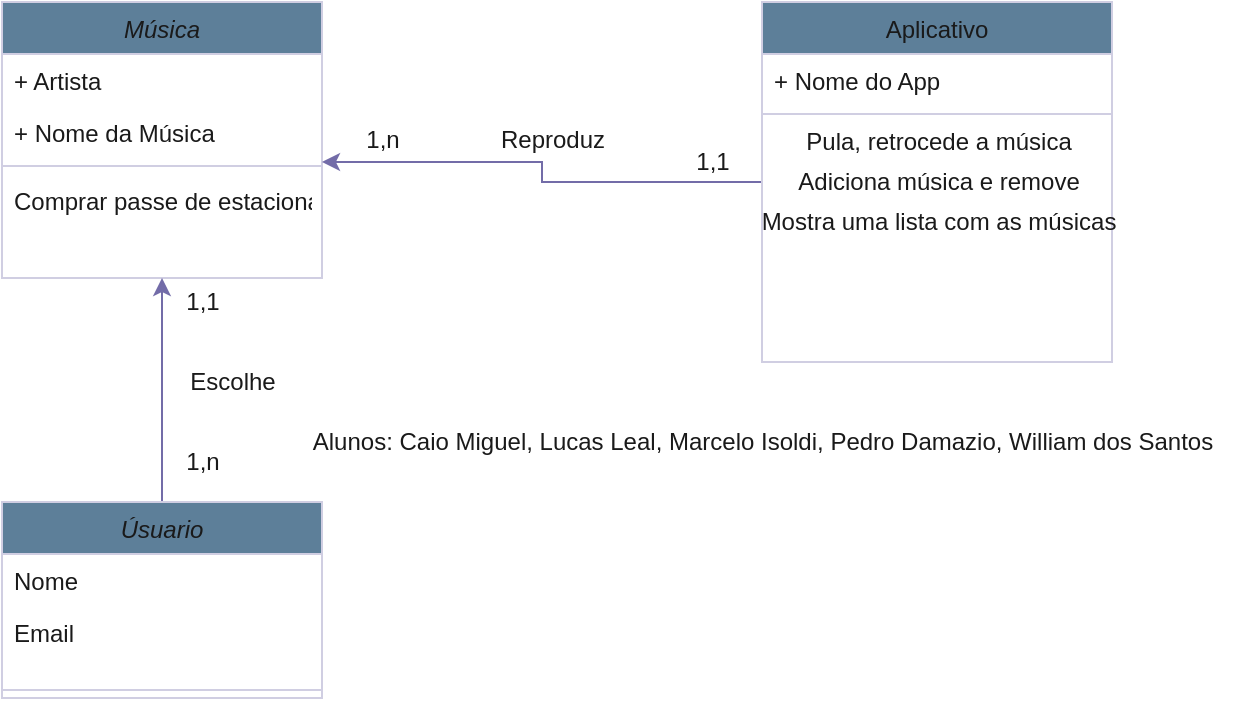 <mxfile version="14.6.12" type="google"><diagram id="C5RBs43oDa-KdzZeNtuy" name="Page-1"><mxGraphModel dx="868" dy="488" grid="1" gridSize="10" guides="1" tooltips="1" connect="1" arrows="1" fold="1" page="1" pageScale="1" pageWidth="827" pageHeight="1169" background="none" math="0" shadow="0"><root><mxCell id="WIyWlLk6GJQsqaUBKTNV-0"/><mxCell id="WIyWlLk6GJQsqaUBKTNV-1" parent="WIyWlLk6GJQsqaUBKTNV-0"/><mxCell id="zkfFHV4jXpPFQw0GAbJ--0" value="Música" style="swimlane;fontStyle=2;align=center;verticalAlign=top;childLayout=stackLayout;horizontal=1;startSize=26;horizontalStack=0;resizeParent=1;resizeLast=0;collapsible=1;marginBottom=0;rounded=0;shadow=0;strokeWidth=1;fillColor=#5D7F99;strokeColor=#D0CEE2;fontColor=#1A1A1A;" parent="WIyWlLk6GJQsqaUBKTNV-1" vertex="1"><mxGeometry x="230" y="130" width="160" height="138" as="geometry"><mxRectangle x="230" y="140" width="160" height="26" as="alternateBounds"/></mxGeometry></mxCell><mxCell id="zkfFHV4jXpPFQw0GAbJ--1" value="+ Artista" style="text;align=left;verticalAlign=top;spacingLeft=4;spacingRight=4;overflow=hidden;rotatable=0;points=[[0,0.5],[1,0.5]];portConstraint=eastwest;fontColor=#1A1A1A;" parent="zkfFHV4jXpPFQw0GAbJ--0" vertex="1"><mxGeometry y="26" width="160" height="26" as="geometry"/></mxCell><mxCell id="zkfFHV4jXpPFQw0GAbJ--2" value="+ Nome da Música" style="text;align=left;verticalAlign=top;spacingLeft=4;spacingRight=4;overflow=hidden;rotatable=0;points=[[0,0.5],[1,0.5]];portConstraint=eastwest;rounded=0;shadow=0;html=0;fontColor=#1A1A1A;" parent="zkfFHV4jXpPFQw0GAbJ--0" vertex="1"><mxGeometry y="52" width="160" height="26" as="geometry"/></mxCell><mxCell id="zkfFHV4jXpPFQw0GAbJ--4" value="" style="line;html=1;strokeWidth=1;align=left;verticalAlign=middle;spacingTop=-1;spacingLeft=3;spacingRight=3;rotatable=0;labelPosition=right;points=[];portConstraint=eastwest;fillColor=#5D7F99;strokeColor=#D0CEE2;fontColor=#1A1A1A;" parent="zkfFHV4jXpPFQw0GAbJ--0" vertex="1"><mxGeometry y="78" width="160" height="8" as="geometry"/></mxCell><mxCell id="zkfFHV4jXpPFQw0GAbJ--5" value="Comprar passe de estacionamento" style="text;align=left;verticalAlign=top;spacingLeft=4;spacingRight=4;overflow=hidden;rotatable=0;points=[[0,0.5],[1,0.5]];portConstraint=eastwest;fontColor=#1A1A1A;" parent="zkfFHV4jXpPFQw0GAbJ--0" vertex="1"><mxGeometry y="86" width="160" height="26" as="geometry"/></mxCell><mxCell id="DEeyINAzq1VIMZxxqL9C-12" style="edgeStyle=orthogonalEdgeStyle;rounded=0;orthogonalLoop=1;jettySize=auto;html=1;entryX=1;entryY=1.077;entryDx=0;entryDy=0;entryPerimeter=0;strokeColor=#736CA8;fontColor=#1A1A1A;" edge="1" parent="WIyWlLk6GJQsqaUBKTNV-1" source="zkfFHV4jXpPFQw0GAbJ--17" target="zkfFHV4jXpPFQw0GAbJ--2"><mxGeometry relative="1" as="geometry"/></mxCell><mxCell id="zkfFHV4jXpPFQw0GAbJ--17" value="Aplicativo" style="swimlane;fontStyle=0;align=center;verticalAlign=top;childLayout=stackLayout;horizontal=1;startSize=26;horizontalStack=0;resizeParent=1;resizeLast=0;collapsible=1;marginBottom=0;rounded=0;shadow=0;strokeWidth=1;fillColor=#5D7F99;strokeColor=#D0CEE2;fontColor=#1A1A1A;" parent="WIyWlLk6GJQsqaUBKTNV-1" vertex="1"><mxGeometry x="610" y="130" width="175" height="180" as="geometry"><mxRectangle x="550" y="140" width="160" height="26" as="alternateBounds"/></mxGeometry></mxCell><mxCell id="zkfFHV4jXpPFQw0GAbJ--18" value="+ Nome do App" style="text;align=left;verticalAlign=top;spacingLeft=4;spacingRight=4;overflow=hidden;rotatable=0;points=[[0,0.5],[1,0.5]];portConstraint=eastwest;fontColor=#1A1A1A;" parent="zkfFHV4jXpPFQw0GAbJ--17" vertex="1"><mxGeometry y="26" width="175" height="26" as="geometry"/></mxCell><mxCell id="zkfFHV4jXpPFQw0GAbJ--23" value="" style="line;html=1;strokeWidth=1;align=left;verticalAlign=middle;spacingTop=-1;spacingLeft=3;spacingRight=3;rotatable=0;labelPosition=right;points=[];portConstraint=eastwest;fillColor=#5D7F99;strokeColor=#D0CEE2;fontColor=#1A1A1A;" parent="zkfFHV4jXpPFQw0GAbJ--17" vertex="1"><mxGeometry y="52" width="175" height="8" as="geometry"/></mxCell><mxCell id="DEeyINAzq1VIMZxxqL9C-9" value="&lt;font style=&quot;vertical-align: inherit&quot;&gt;&lt;font style=&quot;vertical-align: inherit&quot;&gt;&lt;font style=&quot;vertical-align: inherit&quot;&gt;&lt;font style=&quot;vertical-align: inherit&quot;&gt;Pula, retrocede a música&lt;/font&gt;&lt;/font&gt;&lt;/font&gt;&lt;/font&gt;" style="text;html=1;align=center;verticalAlign=middle;resizable=0;points=[];autosize=1;strokeColor=none;fontColor=#1A1A1A;" vertex="1" parent="zkfFHV4jXpPFQw0GAbJ--17"><mxGeometry y="60" width="175" height="20" as="geometry"/></mxCell><mxCell id="DEeyINAzq1VIMZxxqL9C-10" value="&lt;font style=&quot;vertical-align: inherit&quot;&gt;&lt;font style=&quot;vertical-align: inherit&quot;&gt;&lt;font style=&quot;vertical-align: inherit&quot;&gt;&lt;font style=&quot;vertical-align: inherit&quot;&gt;&lt;font style=&quot;vertical-align: inherit&quot;&gt;&lt;font style=&quot;vertical-align: inherit&quot;&gt;&lt;font style=&quot;vertical-align: inherit&quot;&gt;&lt;font style=&quot;vertical-align: inherit&quot;&gt;Adiciona música e remove&lt;/font&gt;&lt;/font&gt;&lt;/font&gt;&lt;/font&gt;&lt;/font&gt;&lt;/font&gt;&lt;/font&gt;&lt;/font&gt;" style="text;html=1;align=center;verticalAlign=middle;resizable=0;points=[];autosize=1;strokeColor=none;fontColor=#1A1A1A;" vertex="1" parent="zkfFHV4jXpPFQw0GAbJ--17"><mxGeometry y="80" width="175" height="20" as="geometry"/></mxCell><mxCell id="DEeyINAzq1VIMZxxqL9C-11" value="&lt;font style=&quot;vertical-align: inherit&quot;&gt;&lt;font style=&quot;vertical-align: inherit&quot;&gt;&lt;font style=&quot;vertical-align: inherit&quot;&gt;&lt;font style=&quot;vertical-align: inherit&quot;&gt;Mostra uma lista com as músicas&lt;br&gt;&lt;/font&gt;&lt;/font&gt;&lt;/font&gt;&lt;/font&gt;" style="text;html=1;align=center;verticalAlign=middle;resizable=0;points=[];autosize=1;strokeColor=none;fontColor=#1A1A1A;" vertex="1" parent="zkfFHV4jXpPFQw0GAbJ--17"><mxGeometry y="100" width="175" height="20" as="geometry"/></mxCell><mxCell id="DEeyINAzq1VIMZxxqL9C-13" value="&lt;font style=&quot;vertical-align: inherit&quot;&gt;&lt;font style=&quot;vertical-align: inherit&quot;&gt;1,1&lt;/font&gt;&lt;/font&gt;" style="text;html=1;align=center;verticalAlign=middle;resizable=0;points=[];autosize=1;strokeColor=none;fontColor=#1A1A1A;" vertex="1" parent="WIyWlLk6GJQsqaUBKTNV-1"><mxGeometry x="570" y="200" width="30" height="20" as="geometry"/></mxCell><mxCell id="DEeyINAzq1VIMZxxqL9C-14" value="&lt;font style=&quot;vertical-align: inherit&quot;&gt;&lt;font style=&quot;vertical-align: inherit&quot;&gt;Reproduz&lt;/font&gt;&lt;/font&gt;" style="text;html=1;align=center;verticalAlign=middle;resizable=0;points=[];autosize=1;strokeColor=none;fontColor=#1A1A1A;" vertex="1" parent="WIyWlLk6GJQsqaUBKTNV-1"><mxGeometry x="470" y="189" width="70" height="20" as="geometry"/></mxCell><mxCell id="DEeyINAzq1VIMZxxqL9C-15" value="&lt;font style=&quot;vertical-align: inherit&quot;&gt;&lt;font style=&quot;vertical-align: inherit&quot;&gt;&lt;font style=&quot;vertical-align: inherit&quot;&gt;&lt;font style=&quot;vertical-align: inherit&quot;&gt;1,n&lt;/font&gt;&lt;/font&gt;&lt;/font&gt;&lt;/font&gt;" style="text;html=1;align=center;verticalAlign=middle;resizable=0;points=[];autosize=1;strokeColor=none;fontColor=#1A1A1A;" vertex="1" parent="WIyWlLk6GJQsqaUBKTNV-1"><mxGeometry x="405" y="189" width="30" height="20" as="geometry"/></mxCell><mxCell id="DEeyINAzq1VIMZxxqL9C-17" value="&lt;font style=&quot;vertical-align: inherit&quot;&gt;&lt;font style=&quot;vertical-align: inherit&quot;&gt;1,n&lt;/font&gt;&lt;/font&gt;" style="text;html=1;align=center;verticalAlign=middle;resizable=0;points=[];autosize=1;strokeColor=none;fontColor=#1A1A1A;" vertex="1" parent="WIyWlLk6GJQsqaUBKTNV-1"><mxGeometry x="315" y="350" width="30" height="20" as="geometry"/></mxCell><mxCell id="DEeyINAzq1VIMZxxqL9C-18" value="&lt;font style=&quot;vertical-align: inherit&quot;&gt;&lt;font style=&quot;vertical-align: inherit&quot;&gt;1,1&lt;/font&gt;&lt;/font&gt;" style="text;html=1;align=center;verticalAlign=middle;resizable=0;points=[];autosize=1;strokeColor=none;fontColor=#1A1A1A;" vertex="1" parent="WIyWlLk6GJQsqaUBKTNV-1"><mxGeometry x="315" y="270" width="30" height="20" as="geometry"/></mxCell><mxCell id="DEeyINAzq1VIMZxxqL9C-19" value="&lt;font style=&quot;vertical-align: inherit&quot;&gt;&lt;font style=&quot;vertical-align: inherit&quot;&gt;Escolhe&lt;/font&gt;&lt;/font&gt;" style="text;html=1;align=center;verticalAlign=middle;resizable=0;points=[];autosize=1;strokeColor=none;fontColor=#1A1A1A;" vertex="1" parent="WIyWlLk6GJQsqaUBKTNV-1"><mxGeometry x="315" y="310" width="60" height="20" as="geometry"/></mxCell><mxCell id="DEeyINAzq1VIMZxxqL9C-25" style="edgeStyle=orthogonalEdgeStyle;rounded=0;orthogonalLoop=1;jettySize=auto;html=1;exitX=0.5;exitY=0;exitDx=0;exitDy=0;entryX=0.5;entryY=1;entryDx=0;entryDy=0;strokeColor=#736CA8;fontColor=#1A1A1A;" edge="1" parent="WIyWlLk6GJQsqaUBKTNV-1" source="DEeyINAzq1VIMZxxqL9C-20" target="zkfFHV4jXpPFQw0GAbJ--0"><mxGeometry relative="1" as="geometry"/></mxCell><mxCell id="DEeyINAzq1VIMZxxqL9C-20" value="Úsuario" style="swimlane;fontStyle=2;align=center;verticalAlign=top;childLayout=stackLayout;horizontal=1;startSize=26;horizontalStack=0;resizeParent=1;resizeLast=0;collapsible=1;marginBottom=0;rounded=0;shadow=0;strokeWidth=1;fillColor=#5D7F99;strokeColor=#D0CEE2;fontColor=#1A1A1A;" vertex="1" parent="WIyWlLk6GJQsqaUBKTNV-1"><mxGeometry x="230" y="380" width="160" height="98" as="geometry"><mxRectangle x="230" y="140" width="160" height="26" as="alternateBounds"/></mxGeometry></mxCell><mxCell id="DEeyINAzq1VIMZxxqL9C-21" value="Nome" style="text;align=left;verticalAlign=top;spacingLeft=4;spacingRight=4;overflow=hidden;rotatable=0;points=[[0,0.5],[1,0.5]];portConstraint=eastwest;fontColor=#1A1A1A;" vertex="1" parent="DEeyINAzq1VIMZxxqL9C-20"><mxGeometry y="26" width="160" height="26" as="geometry"/></mxCell><mxCell id="DEeyINAzq1VIMZxxqL9C-22" value="Email" style="text;align=left;verticalAlign=top;spacingLeft=4;spacingRight=4;overflow=hidden;rotatable=0;points=[[0,0.5],[1,0.5]];portConstraint=eastwest;rounded=0;shadow=0;html=0;fontColor=#1A1A1A;" vertex="1" parent="DEeyINAzq1VIMZxxqL9C-20"><mxGeometry y="52" width="160" height="38" as="geometry"/></mxCell><mxCell id="DEeyINAzq1VIMZxxqL9C-23" value="" style="line;html=1;strokeWidth=1;align=left;verticalAlign=middle;spacingTop=-1;spacingLeft=3;spacingRight=3;rotatable=0;labelPosition=right;points=[];portConstraint=eastwest;fillColor=#5D7F99;strokeColor=#D0CEE2;fontColor=#1A1A1A;" vertex="1" parent="DEeyINAzq1VIMZxxqL9C-20"><mxGeometry y="90" width="160" height="8" as="geometry"/></mxCell><mxCell id="DEeyINAzq1VIMZxxqL9C-27" value="Alunos: Caio Miguel, Lucas Leal, Marcelo Isoldi, Pedro Damazio, William dos Santos" style="text;html=1;align=center;verticalAlign=middle;resizable=0;points=[];autosize=1;strokeColor=none;fontColor=#1A1A1A;" vertex="1" parent="WIyWlLk6GJQsqaUBKTNV-1"><mxGeometry x="375" y="340" width="470" height="20" as="geometry"/></mxCell></root></mxGraphModel></diagram></mxfile>